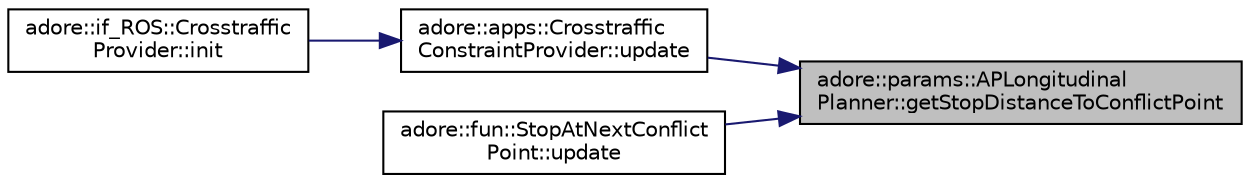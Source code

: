 digraph "adore::params::APLongitudinalPlanner::getStopDistanceToConflictPoint"
{
 // LATEX_PDF_SIZE
  edge [fontname="Helvetica",fontsize="10",labelfontname="Helvetica",labelfontsize="10"];
  node [fontname="Helvetica",fontsize="10",shape=record];
  rankdir="RL";
  Node1 [label="adore::params::APLongitudinal\lPlanner::getStopDistanceToConflictPoint",height=0.2,width=0.4,color="black", fillcolor="grey75", style="filled", fontcolor="black",tooltip="distance between stop position and conflict point"];
  Node1 -> Node2 [dir="back",color="midnightblue",fontsize="10",style="solid",fontname="Helvetica"];
  Node2 [label="adore::apps::Crosstraffic\lConstraintProvider::update",height=0.2,width=0.4,color="black", fillcolor="white", style="filled",URL="$classadore_1_1apps_1_1CrosstrafficConstraintProvider.html#a0f7c175bc04bbe6607282bc99f5f4898",tooltip="update data, views and recompute constraints"];
  Node2 -> Node3 [dir="back",color="midnightblue",fontsize="10",style="solid",fontname="Helvetica"];
  Node3 [label="adore::if_ROS::Crosstraffic\lProvider::init",height=0.2,width=0.4,color="black", fillcolor="white", style="filled",URL="$classadore_1_1if__ROS_1_1CrosstrafficProvider.html#ac4aae75f5a431b7f494f958d366b9161",tooltip=" "];
  Node1 -> Node4 [dir="back",color="midnightblue",fontsize="10",style="solid",fontname="Helvetica"];
  Node4 [label="adore::fun::StopAtNextConflict\lPoint::update",height=0.2,width=0.4,color="black", fillcolor="white", style="filled",URL="$classadore_1_1fun_1_1StopAtNextConflictPoint.html#a33f2d893e6a3042b86d93251591d5394",tooltip=" "];
}
